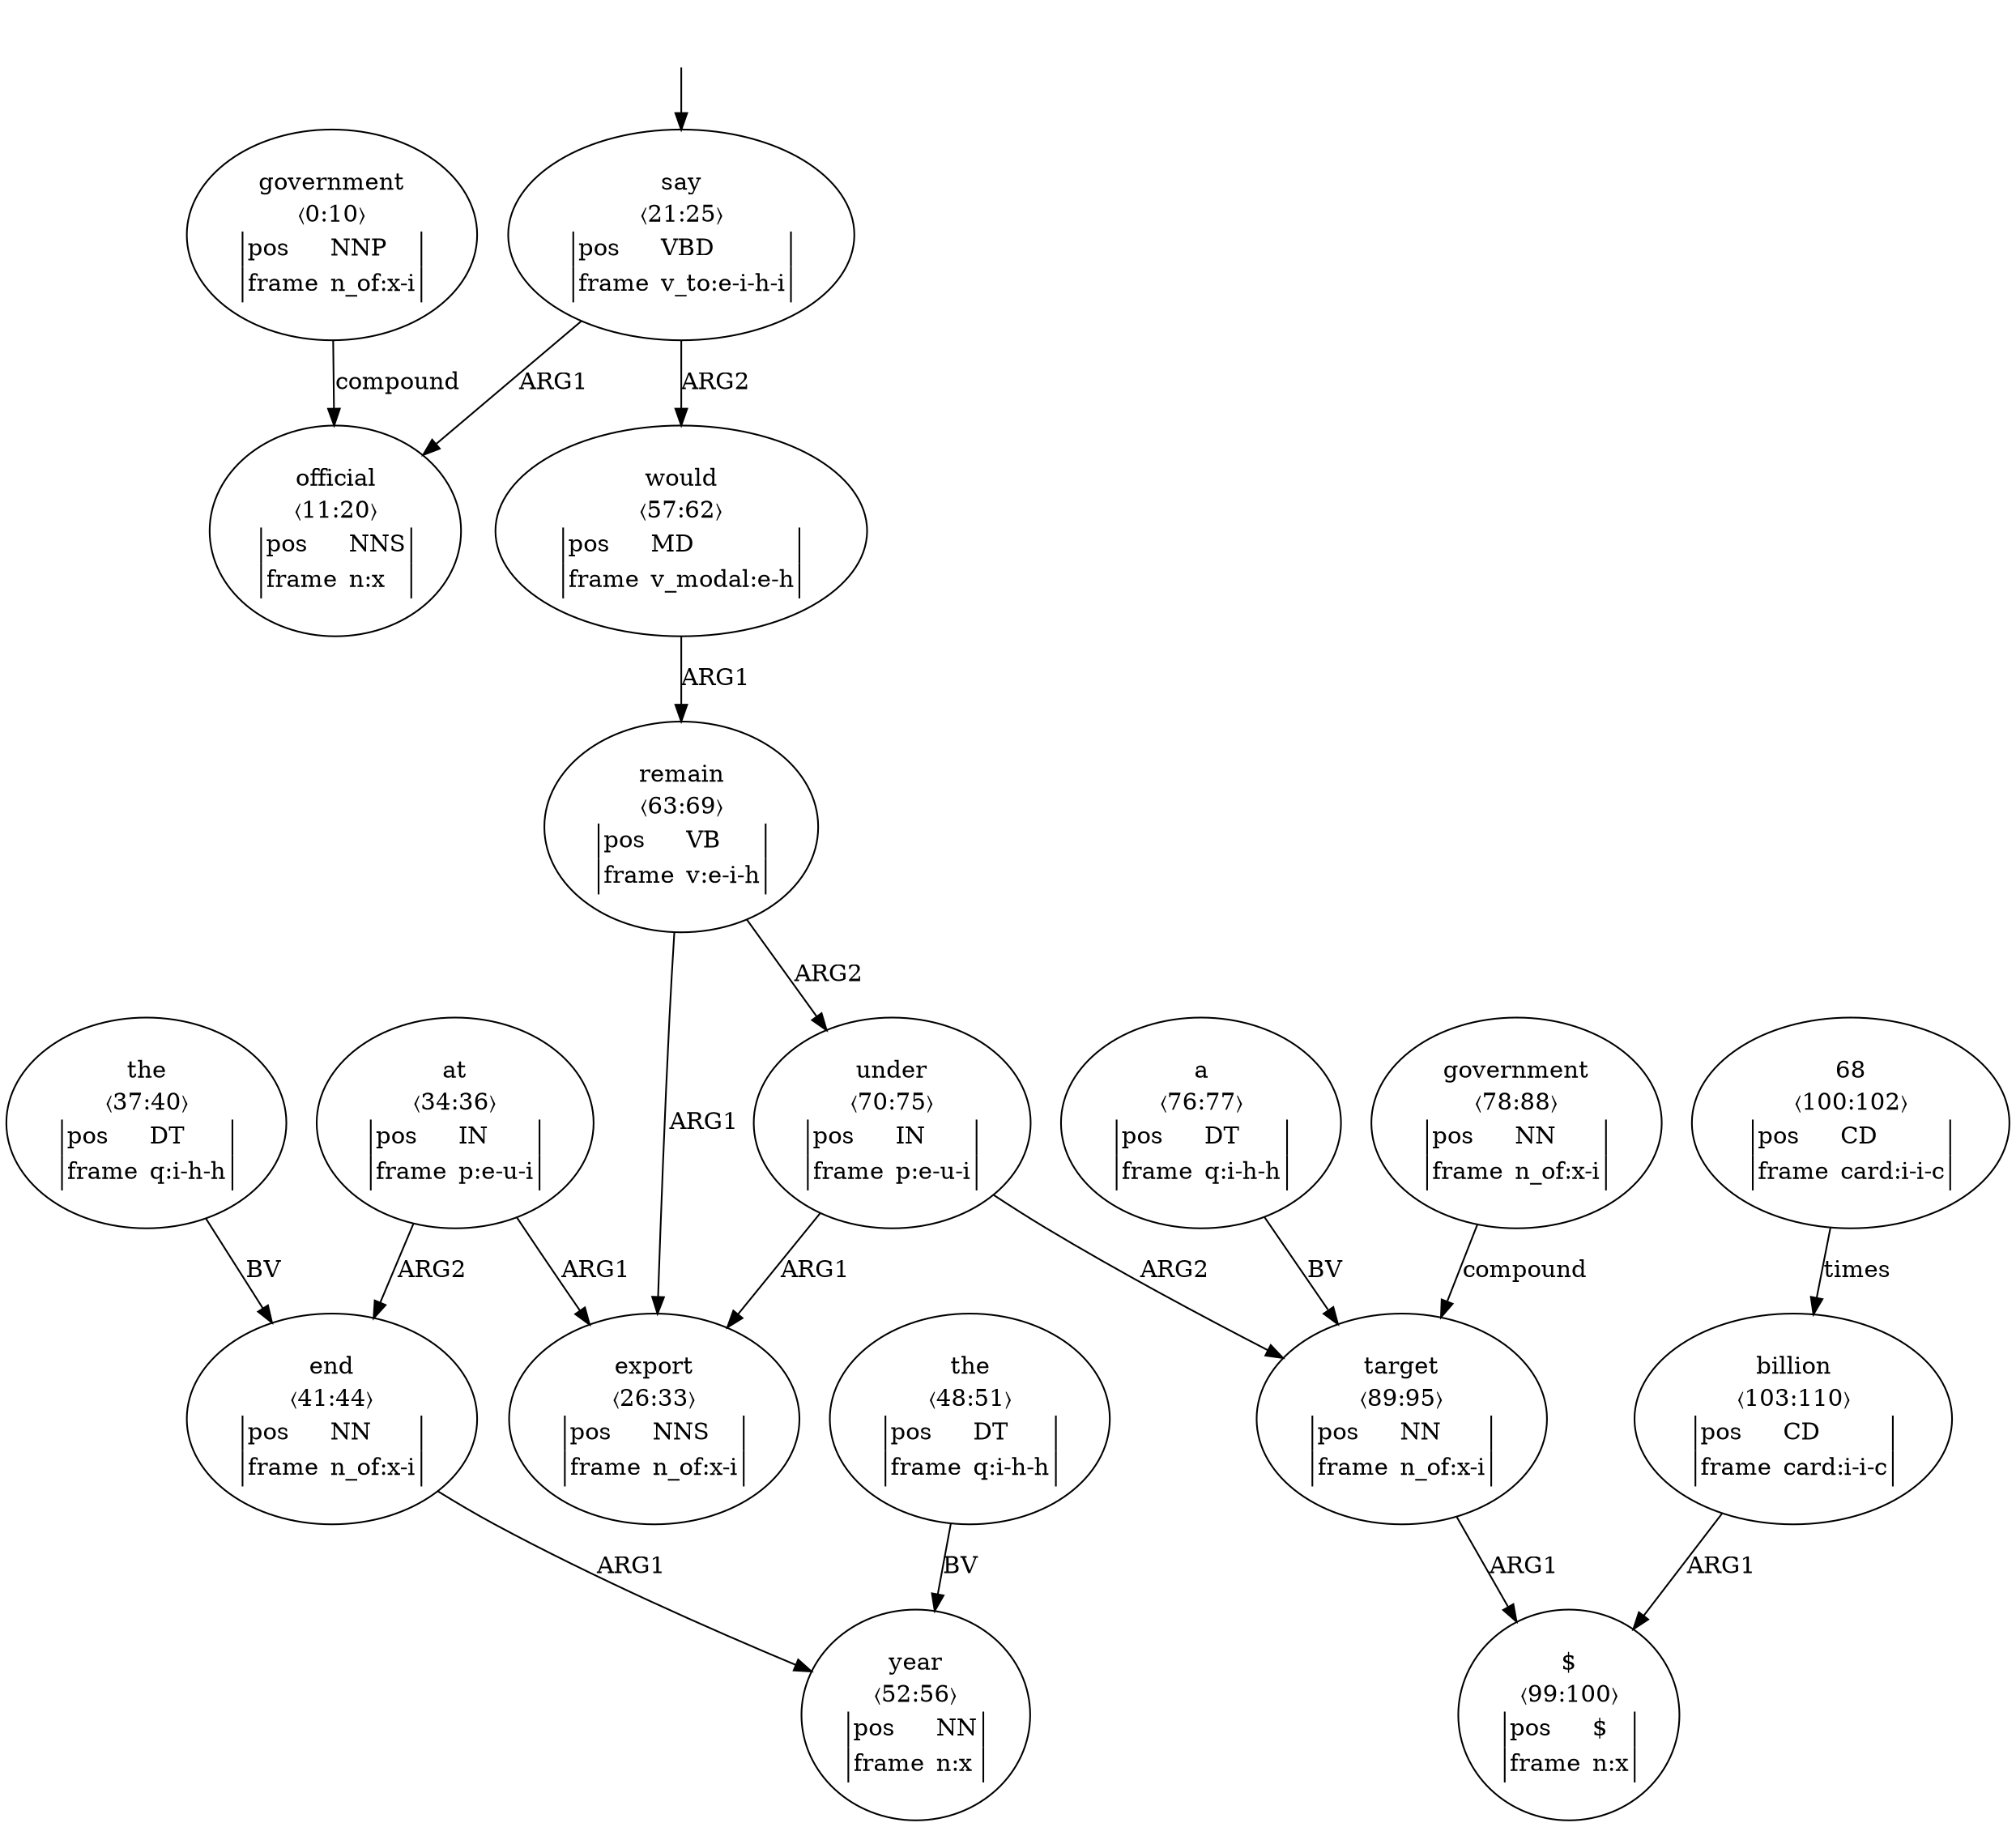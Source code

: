 digraph "20011005" {
  top [ style=invis ];
  top -> 2;
  0 [ label=<<table align="center" border="0" cellspacing="0"><tr><td colspan="2">government</td></tr><tr><td colspan="2">〈0:10〉</td></tr><tr><td sides="l" border="1" align="left">pos</td><td sides="r" border="1" align="left">NNP</td></tr><tr><td sides="l" border="1" align="left">frame</td><td sides="r" border="1" align="left">n_of:x-i</td></tr></table>> ];
  1 [ label=<<table align="center" border="0" cellspacing="0"><tr><td colspan="2">official</td></tr><tr><td colspan="2">〈11:20〉</td></tr><tr><td sides="l" border="1" align="left">pos</td><td sides="r" border="1" align="left">NNS</td></tr><tr><td sides="l" border="1" align="left">frame</td><td sides="r" border="1" align="left">n:x</td></tr></table>> ];
  2 [ label=<<table align="center" border="0" cellspacing="0"><tr><td colspan="2">say</td></tr><tr><td colspan="2">〈21:25〉</td></tr><tr><td sides="l" border="1" align="left">pos</td><td sides="r" border="1" align="left">VBD</td></tr><tr><td sides="l" border="1" align="left">frame</td><td sides="r" border="1" align="left">v_to:e-i-h-i</td></tr></table>> ];
  3 [ label=<<table align="center" border="0" cellspacing="0"><tr><td colspan="2">export</td></tr><tr><td colspan="2">〈26:33〉</td></tr><tr><td sides="l" border="1" align="left">pos</td><td sides="r" border="1" align="left">NNS</td></tr><tr><td sides="l" border="1" align="left">frame</td><td sides="r" border="1" align="left">n_of:x-i</td></tr></table>> ];
  4 [ label=<<table align="center" border="0" cellspacing="0"><tr><td colspan="2">at</td></tr><tr><td colspan="2">〈34:36〉</td></tr><tr><td sides="l" border="1" align="left">pos</td><td sides="r" border="1" align="left">IN</td></tr><tr><td sides="l" border="1" align="left">frame</td><td sides="r" border="1" align="left">p:e-u-i</td></tr></table>> ];
  5 [ label=<<table align="center" border="0" cellspacing="0"><tr><td colspan="2">the</td></tr><tr><td colspan="2">〈37:40〉</td></tr><tr><td sides="l" border="1" align="left">pos</td><td sides="r" border="1" align="left">DT</td></tr><tr><td sides="l" border="1" align="left">frame</td><td sides="r" border="1" align="left">q:i-h-h</td></tr></table>> ];
  6 [ label=<<table align="center" border="0" cellspacing="0"><tr><td colspan="2">end</td></tr><tr><td colspan="2">〈41:44〉</td></tr><tr><td sides="l" border="1" align="left">pos</td><td sides="r" border="1" align="left">NN</td></tr><tr><td sides="l" border="1" align="left">frame</td><td sides="r" border="1" align="left">n_of:x-i</td></tr></table>> ];
  8 [ label=<<table align="center" border="0" cellspacing="0"><tr><td colspan="2">the</td></tr><tr><td colspan="2">〈48:51〉</td></tr><tr><td sides="l" border="1" align="left">pos</td><td sides="r" border="1" align="left">DT</td></tr><tr><td sides="l" border="1" align="left">frame</td><td sides="r" border="1" align="left">q:i-h-h</td></tr></table>> ];
  9 [ label=<<table align="center" border="0" cellspacing="0"><tr><td colspan="2">year</td></tr><tr><td colspan="2">〈52:56〉</td></tr><tr><td sides="l" border="1" align="left">pos</td><td sides="r" border="1" align="left">NN</td></tr><tr><td sides="l" border="1" align="left">frame</td><td sides="r" border="1" align="left">n:x</td></tr></table>> ];
  10 [ label=<<table align="center" border="0" cellspacing="0"><tr><td colspan="2">would</td></tr><tr><td colspan="2">〈57:62〉</td></tr><tr><td sides="l" border="1" align="left">pos</td><td sides="r" border="1" align="left">MD</td></tr><tr><td sides="l" border="1" align="left">frame</td><td sides="r" border="1" align="left">v_modal:e-h</td></tr></table>> ];
  11 [ label=<<table align="center" border="0" cellspacing="0"><tr><td colspan="2">remain</td></tr><tr><td colspan="2">〈63:69〉</td></tr><tr><td sides="l" border="1" align="left">pos</td><td sides="r" border="1" align="left">VB</td></tr><tr><td sides="l" border="1" align="left">frame</td><td sides="r" border="1" align="left">v:e-i-h</td></tr></table>> ];
  12 [ label=<<table align="center" border="0" cellspacing="0"><tr><td colspan="2">under</td></tr><tr><td colspan="2">〈70:75〉</td></tr><tr><td sides="l" border="1" align="left">pos</td><td sides="r" border="1" align="left">IN</td></tr><tr><td sides="l" border="1" align="left">frame</td><td sides="r" border="1" align="left">p:e-u-i</td></tr></table>> ];
  13 [ label=<<table align="center" border="0" cellspacing="0"><tr><td colspan="2">a</td></tr><tr><td colspan="2">〈76:77〉</td></tr><tr><td sides="l" border="1" align="left">pos</td><td sides="r" border="1" align="left">DT</td></tr><tr><td sides="l" border="1" align="left">frame</td><td sides="r" border="1" align="left">q:i-h-h</td></tr></table>> ];
  14 [ label=<<table align="center" border="0" cellspacing="0"><tr><td colspan="2">government</td></tr><tr><td colspan="2">〈78:88〉</td></tr><tr><td sides="l" border="1" align="left">pos</td><td sides="r" border="1" align="left">NN</td></tr><tr><td sides="l" border="1" align="left">frame</td><td sides="r" border="1" align="left">n_of:x-i</td></tr></table>> ];
  15 [ label=<<table align="center" border="0" cellspacing="0"><tr><td colspan="2">target</td></tr><tr><td colspan="2">〈89:95〉</td></tr><tr><td sides="l" border="1" align="left">pos</td><td sides="r" border="1" align="left">NN</td></tr><tr><td sides="l" border="1" align="left">frame</td><td sides="r" border="1" align="left">n_of:x-i</td></tr></table>> ];
  17 [ label=<<table align="center" border="0" cellspacing="0"><tr><td colspan="2">$</td></tr><tr><td colspan="2">〈99:100〉</td></tr><tr><td sides="l" border="1" align="left">pos</td><td sides="r" border="1" align="left">$</td></tr><tr><td sides="l" border="1" align="left">frame</td><td sides="r" border="1" align="left">n:x</td></tr></table>> ];
  18 [ label=<<table align="center" border="0" cellspacing="0"><tr><td colspan="2">68</td></tr><tr><td colspan="2">〈100:102〉</td></tr><tr><td sides="l" border="1" align="left">pos</td><td sides="r" border="1" align="left">CD</td></tr><tr><td sides="l" border="1" align="left">frame</td><td sides="r" border="1" align="left">card:i-i-c</td></tr></table>> ];
  19 [ label=<<table align="center" border="0" cellspacing="0"><tr><td colspan="2">billion</td></tr><tr><td colspan="2">〈103:110〉</td></tr><tr><td sides="l" border="1" align="left">pos</td><td sides="r" border="1" align="left">CD</td></tr><tr><td sides="l" border="1" align="left">frame</td><td sides="r" border="1" align="left">card:i-i-c</td></tr></table>> ];
  4 -> 3 [ label="ARG1" ];
  6 -> 9 [ label="ARG1" ];
  5 -> 6 [ label="BV" ];
  2 -> 10 [ label="ARG2" ];
  2 -> 1 [ label="ARG1" ];
  11 -> 12 [ label="ARG2" ];
  12 -> 15 [ label="ARG2" ];
  19 -> 17 [ label="ARG1" ];
  18 -> 19 [ label="times" ];
  4 -> 6 [ label="ARG2" ];
  10 -> 11 [ label="ARG1" ];
  0 -> 1 [ label="compound" ];
  13 -> 15 [ label="BV" ];
  14 -> 15 [ label="compound" ];
  15 -> 17 [ label="ARG1" ];
  12 -> 3 [ label="ARG1" ];
  11 -> 3 [ label="ARG1" ];
  8 -> 9 [ label="BV" ];
}

